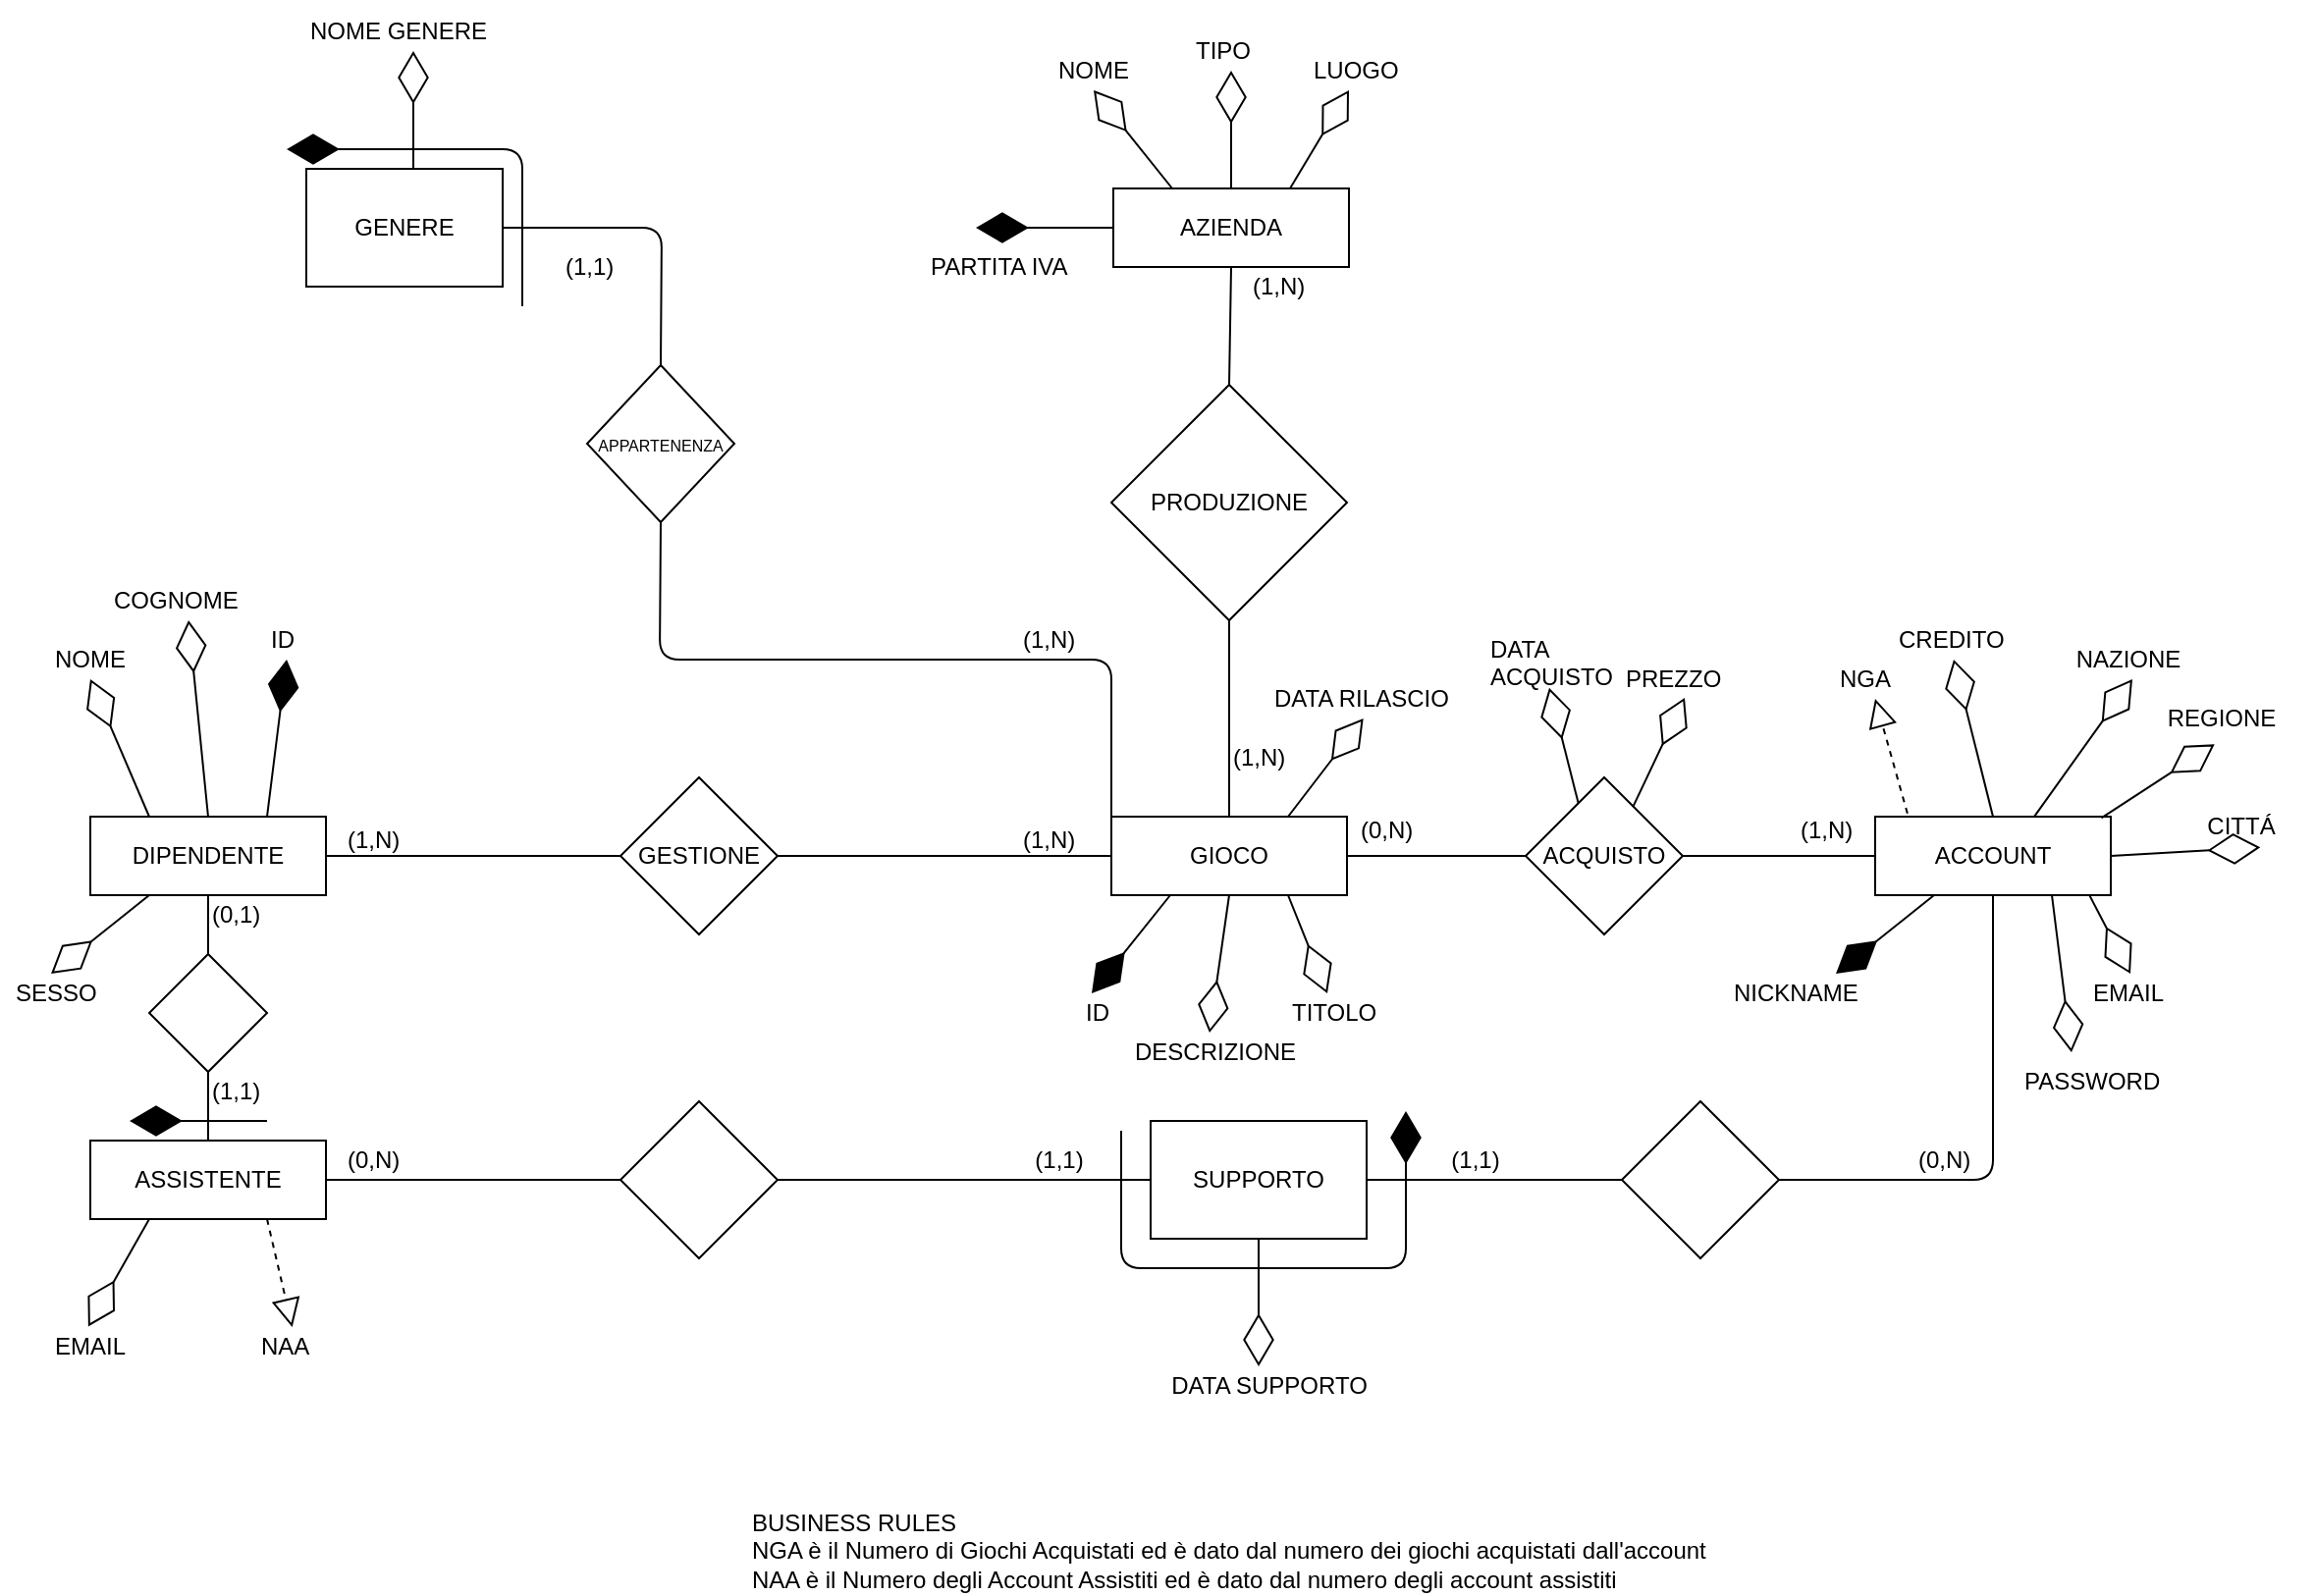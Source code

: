 <mxfile version="14.4.7" type="device"><diagram id="0427903c-965b-0b0c-612c-865d75869f71" name="Pagina-1"><mxGraphModel dx="786" dy="523" grid="1" gridSize="10" guides="1" tooltips="1" connect="1" arrows="1" fold="1" page="1" pageScale="1" pageWidth="1654" pageHeight="1169" background="#ffffff" math="0" shadow="0"><root><mxCell id="0"/><mxCell id="1" parent="0"/><mxCell id="2" value="GIOCO" style="rounded=0;whiteSpace=wrap;html=1;" parent="1" vertex="1"><mxGeometry x="830" y="580" width="120" height="40" as="geometry"/></mxCell><mxCell id="3" value="AZIENDA" style="rounded=0;whiteSpace=wrap;html=1;" parent="1" vertex="1"><mxGeometry x="831" y="260" width="120" height="40" as="geometry"/></mxCell><mxCell id="4" value="PRODUZIONE" style="rhombus;whiteSpace=wrap;html=1;" parent="1" vertex="1"><mxGeometry x="830" y="360" width="120" height="120" as="geometry"/></mxCell><mxCell id="7" value="ACCOUNT" style="rounded=0;whiteSpace=wrap;html=1;" parent="1" vertex="1"><mxGeometry x="1219" y="580" width="120" height="40" as="geometry"/></mxCell><mxCell id="8" value="ACQUISTO" style="rhombus;whiteSpace=wrap;html=1;" parent="1" vertex="1"><mxGeometry x="1041" y="560" width="80" height="80" as="geometry"/></mxCell><mxCell id="11" value="GESTIONE" style="rhombus;whiteSpace=wrap;html=1;" parent="1" vertex="1"><mxGeometry x="580" y="560" width="80" height="80" as="geometry"/></mxCell><mxCell id="12" value="DIPENDENTE" style="rounded=0;whiteSpace=wrap;html=1;" parent="1" vertex="1"><mxGeometry x="310" y="580" width="120" height="40" as="geometry"/></mxCell><mxCell id="13" value="ASSISTENTE" style="rounded=0;whiteSpace=wrap;html=1;" parent="1" vertex="1"><mxGeometry x="310" y="745" width="120" height="40" as="geometry"/></mxCell><mxCell id="19" value="" style="endArrow=none;html=1;exitX=1;exitY=0.5;entryX=0;entryY=0.5;" parent="1" source="12" target="11" edge="1"><mxGeometry width="50" height="50" relative="1" as="geometry"><mxPoint x="620" y="750" as="sourcePoint"/><mxPoint x="670" y="700" as="targetPoint"/></mxGeometry></mxCell><mxCell id="23" value="" style="endArrow=none;html=1;exitX=0.5;exitY=0;entryX=0.5;entryY=1;" parent="1" source="2" target="4" edge="1"><mxGeometry width="50" height="50" relative="1" as="geometry"><mxPoint x="960.143" y="539.857" as="sourcePoint"/><mxPoint x="960.143" y="499.857" as="targetPoint"/></mxGeometry></mxCell><mxCell id="24" value="" style="endArrow=none;html=1;exitX=0.5;exitY=0;entryX=0.5;entryY=1;exitDx=0;exitDy=0;" parent="1" source="4" target="3" edge="1"><mxGeometry width="50" height="50" relative="1" as="geometry"><mxPoint x="891" y="380" as="sourcePoint"/><mxPoint x="801.143" y="379.857" as="targetPoint"/></mxGeometry></mxCell><mxCell id="25" value="" style="endArrow=none;html=1;exitX=0;exitY=0.5;entryX=1;entryY=0.5;" parent="1" source="8" target="2" edge="1"><mxGeometry width="50" height="50" relative="1" as="geometry"><mxPoint x="990.143" y="674.857" as="sourcePoint"/><mxPoint x="990.143" y="634.857" as="targetPoint"/></mxGeometry></mxCell><mxCell id="26" value="" style="endArrow=none;html=1;exitX=0;exitY=0.5;entryX=1;entryY=0.5;entryDx=0;entryDy=0;" parent="1" source="7" target="8" edge="1"><mxGeometry width="50" height="50" relative="1" as="geometry"><mxPoint x="1110.143" y="729.857" as="sourcePoint"/><mxPoint x="1160" y="600" as="targetPoint"/></mxGeometry></mxCell><mxCell id="27" value="" style="endArrow=diamondThin;endFill=0;endSize=24;html=1;" parent="1" edge="1"><mxGeometry width="160" relative="1" as="geometry"><mxPoint x="861" y="260" as="sourcePoint"/><mxPoint x="821" y="210" as="targetPoint"/></mxGeometry></mxCell><mxCell id="28" value="NOME" style="text;html=1;resizable=0;points=[];autosize=1;align=left;verticalAlign=top;spacingTop=-4;" parent="1" vertex="1"><mxGeometry x="801" y="190" width="50" height="20" as="geometry"/></mxCell><mxCell id="30" value="" style="endArrow=diamondThin;endFill=1;endSize=24;html=1;exitX=0;exitY=0.5;" parent="1" source="3" edge="1"><mxGeometry width="160" relative="1" as="geometry"><mxPoint x="771" y="230" as="sourcePoint"/><mxPoint x="761" y="280" as="targetPoint"/></mxGeometry></mxCell><mxCell id="31" value="PARTITA IVA" style="text;html=1;resizable=0;points=[];autosize=1;align=left;verticalAlign=top;spacingTop=-4;" parent="1" vertex="1"><mxGeometry x="736" y="290" width="90" height="20" as="geometry"/></mxCell><mxCell id="32" value="" style="endArrow=diamondThin;endFill=0;endSize=24;html=1;exitX=0.5;exitY=0;" parent="1" source="3" edge="1"><mxGeometry width="160" relative="1" as="geometry"><mxPoint x="871" y="200" as="sourcePoint"/><mxPoint x="891" y="200" as="targetPoint"/></mxGeometry></mxCell><mxCell id="33" value="TIPO" style="text;html=1;resizable=0;points=[];autosize=1;align=left;verticalAlign=top;spacingTop=-4;" parent="1" vertex="1"><mxGeometry x="871" y="180" width="40" height="20" as="geometry"/></mxCell><mxCell id="34" value="" style="endArrow=diamondThin;endFill=0;endSize=24;html=1;exitX=0.75;exitY=0;" parent="1" source="3" edge="1"><mxGeometry width="160" relative="1" as="geometry"><mxPoint x="791" y="200" as="sourcePoint"/><mxPoint x="951" y="210" as="targetPoint"/></mxGeometry></mxCell><mxCell id="35" value="LUOGO" style="text;html=1;resizable=0;points=[];autosize=1;align=left;verticalAlign=top;spacingTop=-4;" parent="1" vertex="1"><mxGeometry x="931" y="190" width="60" height="20" as="geometry"/></mxCell><mxCell id="38" value="" style="endArrow=diamondThin;endFill=0;endSize=24;html=1;exitX=0.75;exitY=1;" parent="1" source="2" edge="1"><mxGeometry width="160" relative="1" as="geometry"><mxPoint x="860" y="670" as="sourcePoint"/><mxPoint x="940" y="670" as="targetPoint"/></mxGeometry></mxCell><mxCell id="39" value="TITOLO" style="text;html=1;resizable=0;points=[];autosize=1;align=left;verticalAlign=top;spacingTop=-4;" parent="1" vertex="1"><mxGeometry x="920" y="670" width="60" height="20" as="geometry"/></mxCell><mxCell id="40" value="" style="endArrow=diamondThin;endFill=1;endSize=24;html=1;exitX=0.25;exitY=1;" parent="1" source="2" edge="1"><mxGeometry width="160" relative="1" as="geometry"><mxPoint x="780" y="660" as="sourcePoint"/><mxPoint x="820" y="670" as="targetPoint"/></mxGeometry></mxCell><mxCell id="41" value="ID" style="text;html=1;resizable=0;points=[];autosize=1;align=left;verticalAlign=top;spacingTop=-4;" parent="1" vertex="1"><mxGeometry x="815" y="670" width="30" height="20" as="geometry"/></mxCell><mxCell id="45" value="" style="endArrow=diamondThin;endFill=0;endSize=24;html=1;exitX=0.5;exitY=1;" parent="1" source="2" edge="1"><mxGeometry width="160" relative="1" as="geometry"><mxPoint x="860" y="720" as="sourcePoint"/><mxPoint x="880" y="690" as="targetPoint"/></mxGeometry></mxCell><mxCell id="46" value="DESCRIZIONE" style="text;html=1;resizable=0;points=[];autosize=1;align=left;verticalAlign=top;spacingTop=-4;" parent="1" vertex="1"><mxGeometry x="840" y="690" width="100" height="20" as="geometry"/></mxCell><mxCell id="50" value="DATA RILASCIO" style="text;html=1;resizable=0;points=[];autosize=1;align=left;verticalAlign=top;spacingTop=-4;" parent="1" vertex="1"><mxGeometry x="911" y="510" width="110" height="20" as="geometry"/></mxCell><mxCell id="54" value="CREDITO" style="text;html=1;resizable=0;points=[];autosize=1;align=left;verticalAlign=top;spacingTop=-4;" parent="1" vertex="1"><mxGeometry x="1229" y="480" width="70" height="20" as="geometry"/></mxCell><mxCell id="57" value="" style="endArrow=diamondThin;endFill=0;endSize=24;html=1;exitX=0.908;exitY=0.992;exitPerimeter=0;" parent="1" source="7" edge="1"><mxGeometry width="160" relative="1" as="geometry"><mxPoint x="1159" y="550" as="sourcePoint"/><mxPoint x="1349" y="660" as="targetPoint"/></mxGeometry></mxCell><mxCell id="58" value="EMAIL" style="text;html=1;resizable=0;points=[];autosize=1;align=left;verticalAlign=top;spacingTop=-4;" parent="1" vertex="1"><mxGeometry x="1328" y="660" width="50" height="20" as="geometry"/></mxCell><mxCell id="59" value="" style="endArrow=diamondThin;endFill=1;endSize=24;html=1;exitX=0.25;exitY=1;" parent="1" source="7" edge="1"><mxGeometry width="160" relative="1" as="geometry"><mxPoint x="1189" y="680" as="sourcePoint"/><mxPoint x="1199" y="660" as="targetPoint"/></mxGeometry></mxCell><mxCell id="60" value="NICKNAME" style="text;html=1;resizable=0;points=[];autosize=1;align=left;verticalAlign=top;spacingTop=-4;" parent="1" vertex="1"><mxGeometry x="1145" y="660" width="80" height="20" as="geometry"/></mxCell><mxCell id="62" value="" style="endArrow=diamondThin;endFill=0;endSize=24;html=1;exitX=0.75;exitY=1;" parent="1" source="7" edge="1"><mxGeometry width="160" relative="1" as="geometry"><mxPoint x="1179" y="700" as="sourcePoint"/><mxPoint x="1319" y="700" as="targetPoint"/></mxGeometry></mxCell><mxCell id="63" value="PASSWORD" style="text;html=1;resizable=0;points=[];autosize=1;align=left;verticalAlign=top;spacingTop=-4;" parent="1" vertex="1"><mxGeometry x="1293" y="705" width="80" height="20" as="geometry"/></mxCell><mxCell id="69" value="" style="endArrow=diamondThin;endFill=0;endSize=24;html=1;exitX=0.5;exitY=0;" parent="1" source="7" edge="1"><mxGeometry width="160" relative="1" as="geometry"><mxPoint x="1239" y="570" as="sourcePoint"/><mxPoint x="1259" y="500" as="targetPoint"/></mxGeometry></mxCell><mxCell id="71" value="" style="endArrow=block;dashed=1;endFill=0;endSize=12;html=1;exitX=0.137;exitY=-0.04;exitPerimeter=0;" parent="1" source="7" edge="1"><mxGeometry width="160" relative="1" as="geometry"><mxPoint x="1189" y="510" as="sourcePoint"/><mxPoint x="1219" y="520" as="targetPoint"/></mxGeometry></mxCell><mxCell id="72" value="NGA&lt;br&gt;" style="text;html=1;resizable=0;points=[];autosize=1;align=left;verticalAlign=top;spacingTop=-4;" parent="1" vertex="1"><mxGeometry x="1199" y="500" width="40" height="20" as="geometry"/></mxCell><mxCell id="73" value="BUSINESS RULES&lt;br&gt;NGA è il Numero di Giochi Acquistati ed è dato dal numero dei giochi acquistati dall'account&lt;br&gt;NAA è il Numero degli Account Assistiti ed è dato dal numero degli account assistiti&lt;br&gt;" style="text;html=1;resizable=0;points=[];autosize=1;align=left;verticalAlign=top;spacingTop=-4;" parent="1" vertex="1"><mxGeometry x="645" y="930" width="500" height="40" as="geometry"/></mxCell><mxCell id="79" value="" style="endArrow=none;html=1;exitX=1;exitY=0.5;entryX=0;entryY=0.5;entryDx=0;entryDy=0;" parent="1" source="13" target="EgLxa6T-vuN0R7YJGeOj-118" edge="1"><mxGeometry width="50" height="50" relative="1" as="geometry"><mxPoint x="660" y="790" as="sourcePoint"/><mxPoint x="660" y="765" as="targetPoint"/></mxGeometry></mxCell><mxCell id="80" value="" style="endArrow=none;html=1;entryX=0.5;entryY=1;exitX=1;exitY=0.5;exitDx=0;exitDy=0;" parent="1" source="EgLxa6T-vuN0R7YJGeOj-120" target="7" edge="1"><mxGeometry width="50" height="50" relative="1" as="geometry"><mxPoint x="1189" y="765" as="sourcePoint"/><mxPoint x="1219" y="730" as="targetPoint"/><Array as="points"><mxPoint x="1279" y="765"/></Array></mxGeometry></mxCell><mxCell id="81" value="" style="endArrow=none;html=1;entryX=0;entryY=0.5;exitX=1;exitY=0.5;" parent="1" source="11" target="2" edge="1"><mxGeometry width="50" height="50" relative="1" as="geometry"><mxPoint x="710" y="710" as="sourcePoint"/><mxPoint x="760" y="660" as="targetPoint"/></mxGeometry></mxCell><mxCell id="82" value="" style="endArrow=diamondThin;endFill=0;endSize=24;html=1;exitX=0.25;exitY=0;" parent="1" source="12" edge="1"><mxGeometry width="160" relative="1" as="geometry"><mxPoint x="310" y="510" as="sourcePoint"/><mxPoint x="310" y="510" as="targetPoint"/></mxGeometry></mxCell><mxCell id="83" value="NOME" style="text;html=1;resizable=0;points=[];autosize=1;align=left;verticalAlign=top;spacingTop=-4;" parent="1" vertex="1"><mxGeometry x="290" y="490" width="50" height="20" as="geometry"/></mxCell><mxCell id="84" value="" style="endArrow=diamondThin;endFill=0;endSize=24;html=1;exitX=0.5;exitY=0;" parent="1" source="12" edge="1"><mxGeometry width="160" relative="1" as="geometry"><mxPoint x="400" y="540" as="sourcePoint"/><mxPoint x="360" y="480" as="targetPoint"/></mxGeometry></mxCell><mxCell id="85" value="COGNOME" style="text;html=1;resizable=0;points=[];autosize=1;align=left;verticalAlign=top;spacingTop=-4;" parent="1" vertex="1"><mxGeometry x="320" y="460" width="80" height="20" as="geometry"/></mxCell><mxCell id="86" value="" style="endArrow=diamondThin;endFill=1;endSize=24;html=1;exitX=0.75;exitY=0;" parent="1" source="12" edge="1"><mxGeometry width="160" relative="1" as="geometry"><mxPoint x="380" y="510" as="sourcePoint"/><mxPoint x="410" y="500" as="targetPoint"/></mxGeometry></mxCell><mxCell id="87" value="ID" style="text;html=1;resizable=0;points=[];autosize=1;align=left;verticalAlign=top;spacingTop=-4;" parent="1" vertex="1"><mxGeometry x="400" y="480" width="30" height="20" as="geometry"/></mxCell><mxCell id="88" value="" style="endArrow=diamondThin;endFill=0;endSize=24;html=1;exitX=0.25;exitY=1;" parent="1" source="12" edge="1"><mxGeometry width="160" relative="1" as="geometry"><mxPoint x="260" y="640" as="sourcePoint"/><mxPoint x="290" y="660" as="targetPoint"/></mxGeometry></mxCell><mxCell id="89" value="SESSO" style="text;html=1;resizable=0;points=[];autosize=1;align=left;verticalAlign=top;spacingTop=-4;" parent="1" vertex="1"><mxGeometry x="270" y="660" width="60" height="20" as="geometry"/></mxCell><mxCell id="90" value="" style="endArrow=diamondThin;endFill=0;endSize=24;html=1;exitX=0.25;exitY=1;entryX=0.379;entryY=-0.014;entryDx=0;entryDy=0;entryPerimeter=0;" parent="1" source="13" target="91" edge="1"><mxGeometry width="160" relative="1" as="geometry"><mxPoint x="310" y="830" as="sourcePoint"/><mxPoint x="310" y="840" as="targetPoint"/></mxGeometry></mxCell><mxCell id="91" value="EMAIL" style="text;html=1;resizable=0;points=[];autosize=1;align=left;verticalAlign=top;spacingTop=-4;" parent="1" vertex="1"><mxGeometry x="290" y="840" width="50" height="20" as="geometry"/></mxCell><mxCell id="93" value="" style="endArrow=block;dashed=1;endFill=0;endSize=12;html=1;exitX=0.75;exitY=1;entryX=0.446;entryY=0;entryDx=0;entryDy=0;entryPerimeter=0;" parent="1" source="13" target="94" edge="1"><mxGeometry width="160" relative="1" as="geometry"><mxPoint x="370" y="850" as="sourcePoint"/><mxPoint x="410" y="840" as="targetPoint"/></mxGeometry></mxCell><mxCell id="94" value="NAA" style="text;html=1;resizable=0;points=[];autosize=1;align=left;verticalAlign=top;spacingTop=-4;" parent="1" vertex="1"><mxGeometry x="395" y="840" width="40" height="20" as="geometry"/></mxCell><mxCell id="95" value="(1,N)" style="text;html=1;resizable=0;points=[];autosize=1;align=left;verticalAlign=top;spacingTop=-4;" parent="1" vertex="1"><mxGeometry x="900" y="300" width="40" height="20" as="geometry"/></mxCell><mxCell id="96" value="(1,N)" style="text;html=1;resizable=0;points=[];autosize=1;align=left;verticalAlign=top;spacingTop=-4;" parent="1" vertex="1"><mxGeometry x="890" y="540" width="40" height="20" as="geometry"/></mxCell><mxCell id="97" value="(0,N)" style="text;html=1;resizable=0;points=[];autosize=1;align=left;verticalAlign=top;spacingTop=-4;" parent="1" vertex="1"><mxGeometry x="955" y="577" width="40" height="20" as="geometry"/></mxCell><mxCell id="98" value="(1,N)" style="text;html=1;resizable=0;points=[];autosize=1;align=left;verticalAlign=top;spacingTop=-4;" parent="1" vertex="1"><mxGeometry x="1179" y="577" width="40" height="20" as="geometry"/></mxCell><mxCell id="99" value="(1,N)" style="text;html=1;resizable=0;points=[];autosize=1;align=left;verticalAlign=top;spacingTop=-4;" parent="1" vertex="1"><mxGeometry x="439" y="582" width="40" height="20" as="geometry"/></mxCell><mxCell id="100" value="(1,N)" style="text;html=1;resizable=0;points=[];autosize=1;align=left;verticalAlign=top;spacingTop=-4;" parent="1" vertex="1"><mxGeometry x="782.5" y="582" width="40" height="20" as="geometry"/></mxCell><mxCell id="101" value="(0,N)" style="text;html=1;resizable=0;points=[];autosize=1;align=left;verticalAlign=top;spacingTop=-4;" parent="1" vertex="1"><mxGeometry x="439" y="745" width="40" height="20" as="geometry"/></mxCell><mxCell id="102" value="(0,N)" style="text;html=1;resizable=0;points=[];autosize=1;align=left;verticalAlign=top;spacingTop=-4;" parent="1" vertex="1"><mxGeometry x="1239" y="745" width="40" height="20" as="geometry"/></mxCell><mxCell id="105" value="" style="endArrow=diamondThin;endFill=0;endSize=24;html=1;exitX=0.683;exitY=0.188;exitDx=0;exitDy=0;exitPerimeter=0;entryX=0.533;entryY=0.972;entryDx=0;entryDy=0;entryPerimeter=0;" parent="1" source="8" target="106" edge="1"><mxGeometry width="160" relative="1" as="geometry"><mxPoint x="1101" y="570" as="sourcePoint"/><mxPoint x="1111" y="530" as="targetPoint"/></mxGeometry></mxCell><mxCell id="106" value="PREZZO" style="text;html=1;resizable=0;points=[];autosize=1;align=left;verticalAlign=top;spacingTop=-4;" parent="1" vertex="1"><mxGeometry x="1090" y="500" width="60" height="20" as="geometry"/></mxCell><mxCell id="107" value="" style="endArrow=diamondThin;endFill=0;endSize=24;html=1;exitX=0.75;exitY=0;" parent="1" source="2" target="50" edge="1"><mxGeometry width="160" relative="1" as="geometry"><mxPoint x="960" y="530" as="sourcePoint"/><mxPoint x="980" y="480" as="targetPoint"/></mxGeometry></mxCell><mxCell id="108" value="" style="endArrow=diamondThin;endFill=0;endSize=24;html=1;exitX=0.335;exitY=0.163;entryX=0.4;entryY=0.981;entryDx=0;entryDy=0;entryPerimeter=0;exitDx=0;exitDy=0;exitPerimeter=0;" parent="1" source="8" target="109" edge="1"><mxGeometry width="160" relative="1" as="geometry"><mxPoint x="1011" y="580" as="sourcePoint"/><mxPoint x="1001" y="540" as="targetPoint"/></mxGeometry></mxCell><mxCell id="109" value="DATA&lt;br&gt;ACQUISTO&lt;br&gt;" style="text;html=1;resizable=0;points=[];autosize=1;align=left;verticalAlign=top;spacingTop=-4;" parent="1" vertex="1"><mxGeometry x="1021" y="485" width="80" height="30" as="geometry"/></mxCell><mxCell id="EgLxa6T-vuN0R7YJGeOj-112" value="" style="endArrow=diamondThin;endFill=0;endSize=24;html=1;exitX=0.677;exitY=-0.007;exitDx=0;exitDy=0;exitPerimeter=0;" parent="1" source="7" edge="1"><mxGeometry width="160" relative="1" as="geometry"><mxPoint x="1395.96" y="495.66" as="sourcePoint"/><mxPoint x="1350" y="510" as="targetPoint"/></mxGeometry></mxCell><mxCell id="EgLxa6T-vuN0R7YJGeOj-113" value="" style="endArrow=diamondThin;endFill=0;endSize=24;html=1;exitX=0.96;exitY=0.017;exitDx=0;exitDy=0;exitPerimeter=0;entryX=0.455;entryY=1.158;entryDx=0;entryDy=0;entryPerimeter=0;" parent="1" source="7" target="EgLxa6T-vuN0R7YJGeOj-116" edge="1"><mxGeometry width="160" relative="1" as="geometry"><mxPoint x="1419.0" y="520.0" as="sourcePoint"/><mxPoint x="1446.32" y="449.66" as="targetPoint"/></mxGeometry></mxCell><mxCell id="EgLxa6T-vuN0R7YJGeOj-114" value="" style="endArrow=diamondThin;endFill=0;endSize=24;html=1;exitX=1;exitY=0.5;exitDx=0;exitDy=0;entryX=0.703;entryY=1.033;entryDx=0;entryDy=0;entryPerimeter=0;" parent="1" source="7" target="EgLxa6T-vuN0R7YJGeOj-117" edge="1"><mxGeometry width="160" relative="1" as="geometry"><mxPoint x="1461.72" y="494.64" as="sourcePoint"/><mxPoint x="1519" y="400" as="targetPoint"/></mxGeometry></mxCell><mxCell id="EgLxa6T-vuN0R7YJGeOj-115" value="NAZIONE" style="text;html=1;strokeColor=none;fillColor=none;align=center;verticalAlign=middle;whiteSpace=wrap;rounded=0;" parent="1" vertex="1"><mxGeometry x="1328" y="490" width="40" height="20" as="geometry"/></mxCell><mxCell id="EgLxa6T-vuN0R7YJGeOj-116" value="REGIONE" style="text;html=1;align=center;verticalAlign=middle;resizable=0;points=[];autosize=1;" parent="1" vertex="1"><mxGeometry x="1360" y="520" width="70" height="20" as="geometry"/></mxCell><mxCell id="EgLxa6T-vuN0R7YJGeOj-117" value="CITTÁ" style="text;html=1;align=center;verticalAlign=middle;resizable=0;points=[];autosize=1;" parent="1" vertex="1"><mxGeometry x="1380" y="575" width="50" height="20" as="geometry"/></mxCell><mxCell id="EgLxa6T-vuN0R7YJGeOj-118" value="" style="rhombus;whiteSpace=wrap;html=1;" parent="1" vertex="1"><mxGeometry x="580" y="725" width="80" height="80" as="geometry"/></mxCell><mxCell id="EgLxa6T-vuN0R7YJGeOj-120" value="" style="rhombus;whiteSpace=wrap;html=1;" parent="1" vertex="1"><mxGeometry x="1090" y="725" width="80" height="80" as="geometry"/></mxCell><mxCell id="EgLxa6T-vuN0R7YJGeOj-122" value="" style="endArrow=none;html=1;entryX=0;entryY=0.5;entryDx=0;entryDy=0;exitX=1;exitY=0.5;exitDx=0;exitDy=0;" parent="1" source="EgLxa6T-vuN0R7YJGeOj-118" target="EgLxa6T-vuN0R7YJGeOj-123" edge="1"><mxGeometry width="50" height="50" relative="1" as="geometry"><mxPoint x="775" y="765" as="sourcePoint"/><mxPoint x="840" y="765" as="targetPoint"/></mxGeometry></mxCell><mxCell id="EgLxa6T-vuN0R7YJGeOj-123" value="SUPPORTO" style="rounded=0;whiteSpace=wrap;html=1;" parent="1" vertex="1"><mxGeometry x="850" y="735" width="110" height="60" as="geometry"/></mxCell><mxCell id="EgLxa6T-vuN0R7YJGeOj-124" value="" style="endArrow=none;html=1;exitX=1;exitY=0.5;exitDx=0;exitDy=0;entryX=0;entryY=0.5;entryDx=0;entryDy=0;" parent="1" source="EgLxa6T-vuN0R7YJGeOj-123" target="EgLxa6T-vuN0R7YJGeOj-120" edge="1"><mxGeometry width="50" height="50" relative="1" as="geometry"><mxPoint x="975" y="765" as="sourcePoint"/><mxPoint x="1040" y="765" as="targetPoint"/></mxGeometry></mxCell><mxCell id="EgLxa6T-vuN0R7YJGeOj-125" value="(1,1)" style="text;html=1;align=center;verticalAlign=middle;resizable=0;points=[];autosize=1;" parent="1" vertex="1"><mxGeometry x="782.5" y="745" width="40" height="20" as="geometry"/></mxCell><mxCell id="EgLxa6T-vuN0R7YJGeOj-126" value="(1,1)" style="text;html=1;align=center;verticalAlign=middle;resizable=0;points=[];autosize=1;" parent="1" vertex="1"><mxGeometry x="995" y="745" width="40" height="20" as="geometry"/></mxCell><mxCell id="EgLxa6T-vuN0R7YJGeOj-129" value="" style="endArrow=diamondThin;endFill=0;endSize=24;html=1;exitX=0.5;exitY=1;exitDx=0;exitDy=0;" parent="1" source="EgLxa6T-vuN0R7YJGeOj-123" edge="1"><mxGeometry width="160" relative="1" as="geometry"><mxPoint x="960" y="850" as="sourcePoint"/><mxPoint x="905" y="860" as="targetPoint"/></mxGeometry></mxCell><mxCell id="EgLxa6T-vuN0R7YJGeOj-130" value="DATA SUPPORTO" style="text;html=1;align=center;verticalAlign=middle;resizable=0;points=[];autosize=1;" parent="1" vertex="1"><mxGeometry x="850" y="860" width="120" height="20" as="geometry"/></mxCell><mxCell id="EgLxa6T-vuN0R7YJGeOj-136" value="" style="endArrow=none;html=1;jumpStyle=none;" parent="1" edge="1"><mxGeometry width="50" height="50" relative="1" as="geometry"><mxPoint x="980" y="750" as="sourcePoint"/><mxPoint x="835" y="740" as="targetPoint"/><Array as="points"><mxPoint x="980" y="810"/><mxPoint x="835" y="810"/><mxPoint x="835" y="770"/></Array></mxGeometry></mxCell><mxCell id="EgLxa6T-vuN0R7YJGeOj-141" value="" style="endArrow=diamondThin;endFill=1;endSize=24;html=1;" parent="1" edge="1"><mxGeometry width="160" relative="1" as="geometry"><mxPoint x="980" y="800" as="sourcePoint"/><mxPoint x="980" y="730" as="targetPoint"/></mxGeometry></mxCell><mxCell id="JwfTiZBZD2CNQd32vLFh-109" value="" style="endArrow=none;html=1;entryX=0.5;entryY=1;entryDx=0;entryDy=0;exitX=0.5;exitY=0;exitDx=0;exitDy=0;" parent="1" source="JwfTiZBZD2CNQd32vLFh-110" target="12" edge="1"><mxGeometry width="50" height="50" relative="1" as="geometry"><mxPoint x="400" y="710" as="sourcePoint"/><mxPoint x="450" y="660" as="targetPoint"/></mxGeometry></mxCell><mxCell id="JwfTiZBZD2CNQd32vLFh-110" value="" style="rhombus;whiteSpace=wrap;html=1;" parent="1" vertex="1"><mxGeometry x="340" y="650" width="60" height="60" as="geometry"/></mxCell><mxCell id="JwfTiZBZD2CNQd32vLFh-111" value="" style="endArrow=none;html=1;entryX=0.5;entryY=1;entryDx=0;entryDy=0;exitX=0.5;exitY=0;exitDx=0;exitDy=0;" parent="1" source="13" target="JwfTiZBZD2CNQd32vLFh-110" edge="1"><mxGeometry width="50" height="50" relative="1" as="geometry"><mxPoint x="370" y="745" as="sourcePoint"/><mxPoint x="370" y="620" as="targetPoint"/></mxGeometry></mxCell><mxCell id="JwfTiZBZD2CNQd32vLFh-116" value="" style="endArrow=diamondThin;endFill=1;endSize=24;html=1;" parent="1" edge="1"><mxGeometry width="160" relative="1" as="geometry"><mxPoint x="400" y="735" as="sourcePoint"/><mxPoint x="330" y="735" as="targetPoint"/></mxGeometry></mxCell><mxCell id="JwfTiZBZD2CNQd32vLFh-117" value="(0,1)" style="text;html=1;resizable=0;points=[];autosize=1;align=left;verticalAlign=top;spacingTop=-4;" parent="1" vertex="1"><mxGeometry x="370" y="620" width="40" height="20" as="geometry"/></mxCell><mxCell id="JwfTiZBZD2CNQd32vLFh-118" value="(1,1)" style="text;html=1;resizable=0;points=[];autosize=1;align=left;verticalAlign=top;spacingTop=-4;" parent="1" vertex="1"><mxGeometry x="370" y="710" width="40" height="20" as="geometry"/></mxCell><mxCell id="JwfTiZBZD2CNQd32vLFh-119" value="" style="endArrow=none;html=1;entryX=0;entryY=0;entryDx=0;entryDy=0;exitX=0.5;exitY=1;exitDx=0;exitDy=0;" parent="1" source="JwfTiZBZD2CNQd32vLFh-120" target="2" edge="1"><mxGeometry width="50" height="50" relative="1" as="geometry"><mxPoint x="610" y="430" as="sourcePoint"/><mxPoint x="750" y="540" as="targetPoint"/><Array as="points"><mxPoint x="600" y="500"/><mxPoint x="740" y="500"/><mxPoint x="830" y="500"/></Array></mxGeometry></mxCell><mxCell id="JwfTiZBZD2CNQd32vLFh-120" value="&lt;font style=&quot;font-size: 8px&quot;&gt;APPARTENENZA&lt;/font&gt;" style="rhombus;whiteSpace=wrap;html=1;" parent="1" vertex="1"><mxGeometry x="563" y="350" width="75" height="80" as="geometry"/></mxCell><mxCell id="JwfTiZBZD2CNQd32vLFh-121" value="" style="endArrow=none;html=1;exitX=0.5;exitY=0;exitDx=0;exitDy=0;" parent="1" source="JwfTiZBZD2CNQd32vLFh-120" target="JwfTiZBZD2CNQd32vLFh-122" edge="1"><mxGeometry width="50" height="50" relative="1" as="geometry"><mxPoint x="580" y="440" as="sourcePoint"/><mxPoint x="480" y="280" as="targetPoint"/><Array as="points"><mxPoint x="601" y="280"/></Array></mxGeometry></mxCell><mxCell id="JwfTiZBZD2CNQd32vLFh-122" value="GENERE" style="rounded=0;whiteSpace=wrap;html=1;" parent="1" vertex="1"><mxGeometry x="420" y="250" width="100" height="60" as="geometry"/></mxCell><mxCell id="JwfTiZBZD2CNQd32vLFh-123" value="(1,1)" style="text;html=1;resizable=0;points=[];autosize=1;align=left;verticalAlign=top;spacingTop=-4;" parent="1" vertex="1"><mxGeometry x="550" y="290" width="40" height="20" as="geometry"/></mxCell><mxCell id="JwfTiZBZD2CNQd32vLFh-124" value="(1,N)" style="text;html=1;resizable=0;points=[];autosize=1;align=left;verticalAlign=top;spacingTop=-4;" parent="1" vertex="1"><mxGeometry x="782.5" y="480" width="40" height="20" as="geometry"/></mxCell><mxCell id="JwfTiZBZD2CNQd32vLFh-125" value="" style="endArrow=diamondThin;endFill=0;endSize=24;html=1;" parent="1" edge="1"><mxGeometry width="160" relative="1" as="geometry"><mxPoint x="474.5" y="250" as="sourcePoint"/><mxPoint x="474.5" y="190" as="targetPoint"/></mxGeometry></mxCell><mxCell id="JwfTiZBZD2CNQd32vLFh-126" value="NOME GENERE" style="text;html=1;resizable=0;points=[];autosize=1;align=left;verticalAlign=top;spacingTop=-4;" parent="1" vertex="1"><mxGeometry x="420" y="170" width="110" height="20" as="geometry"/></mxCell><mxCell id="JwfTiZBZD2CNQd32vLFh-128" value="" style="endArrow=diamondThin;endFill=1;endSize=24;html=1;" parent="1" edge="1"><mxGeometry width="160" relative="1" as="geometry"><mxPoint x="530" y="320" as="sourcePoint"/><mxPoint x="410" y="240" as="targetPoint"/><Array as="points"><mxPoint x="530" y="240"/></Array></mxGeometry></mxCell></root></mxGraphModel></diagram></mxfile>